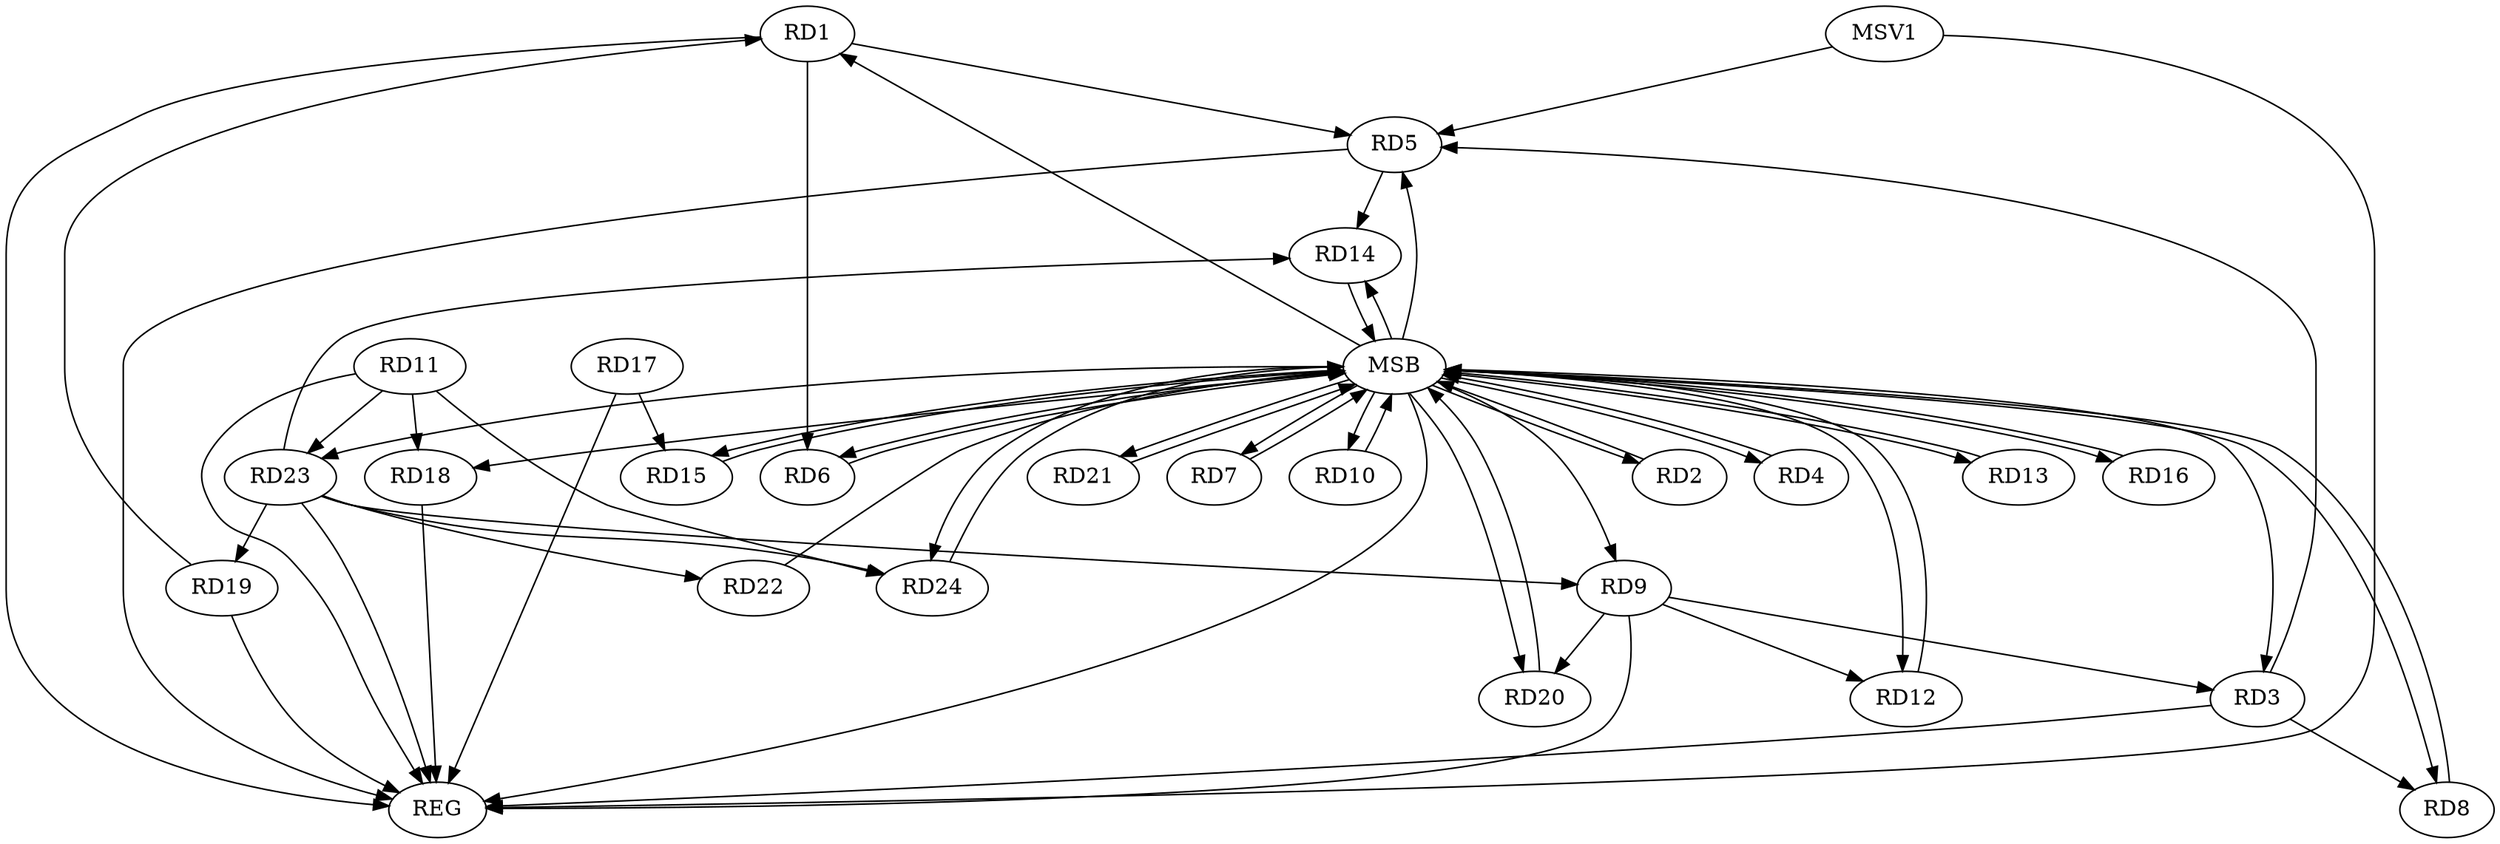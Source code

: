 strict digraph G {
  RD1 [ label="RD1" ];
  RD2 [ label="RD2" ];
  RD3 [ label="RD3" ];
  RD4 [ label="RD4" ];
  RD5 [ label="RD5" ];
  RD6 [ label="RD6" ];
  RD7 [ label="RD7" ];
  RD8 [ label="RD8" ];
  RD9 [ label="RD9" ];
  RD10 [ label="RD10" ];
  RD11 [ label="RD11" ];
  RD12 [ label="RD12" ];
  RD13 [ label="RD13" ];
  RD14 [ label="RD14" ];
  RD15 [ label="RD15" ];
  RD16 [ label="RD16" ];
  RD17 [ label="RD17" ];
  RD18 [ label="RD18" ];
  RD19 [ label="RD19" ];
  RD20 [ label="RD20" ];
  RD21 [ label="RD21" ];
  RD22 [ label="RD22" ];
  RD23 [ label="RD23" ];
  RD24 [ label="RD24" ];
  REG [ label="REG" ];
  MSB [ label="MSB" ];
  MSV1 [ label="MSV1" ];
  RD1 -> RD5;
  RD1 -> RD6;
  RD19 -> RD1;
  RD3 -> RD5;
  RD3 -> RD8;
  RD9 -> RD3;
  RD5 -> RD14;
  RD9 -> RD12;
  RD9 -> RD20;
  RD23 -> RD9;
  RD11 -> RD18;
  RD11 -> RD23;
  RD11 -> RD24;
  RD23 -> RD14;
  RD17 -> RD15;
  RD23 -> RD19;
  RD23 -> RD22;
  RD23 -> RD24;
  RD1 -> REG;
  RD3 -> REG;
  RD5 -> REG;
  RD9 -> REG;
  RD11 -> REG;
  RD17 -> REG;
  RD18 -> REG;
  RD19 -> REG;
  RD23 -> REG;
  RD2 -> MSB;
  MSB -> RD10;
  MSB -> RD15;
  MSB -> RD16;
  MSB -> RD20;
  MSB -> REG;
  RD4 -> MSB;
  MSB -> RD7;
  MSB -> RD8;
  MSB -> RD24;
  RD6 -> MSB;
  MSB -> RD3;
  MSB -> RD4;
  MSB -> RD12;
  RD7 -> MSB;
  MSB -> RD6;
  RD8 -> MSB;
  MSB -> RD2;
  MSB -> RD21;
  RD10 -> MSB;
  MSB -> RD5;
  MSB -> RD13;
  MSB -> RD14;
  RD12 -> MSB;
  MSB -> RD23;
  RD13 -> MSB;
  MSB -> RD9;
  RD14 -> MSB;
  RD15 -> MSB;
  MSB -> RD1;
  RD16 -> MSB;
  RD20 -> MSB;
  RD21 -> MSB;
  MSB -> RD18;
  RD22 -> MSB;
  RD24 -> MSB;
  MSV1 -> RD5;
  MSV1 -> REG;
}
